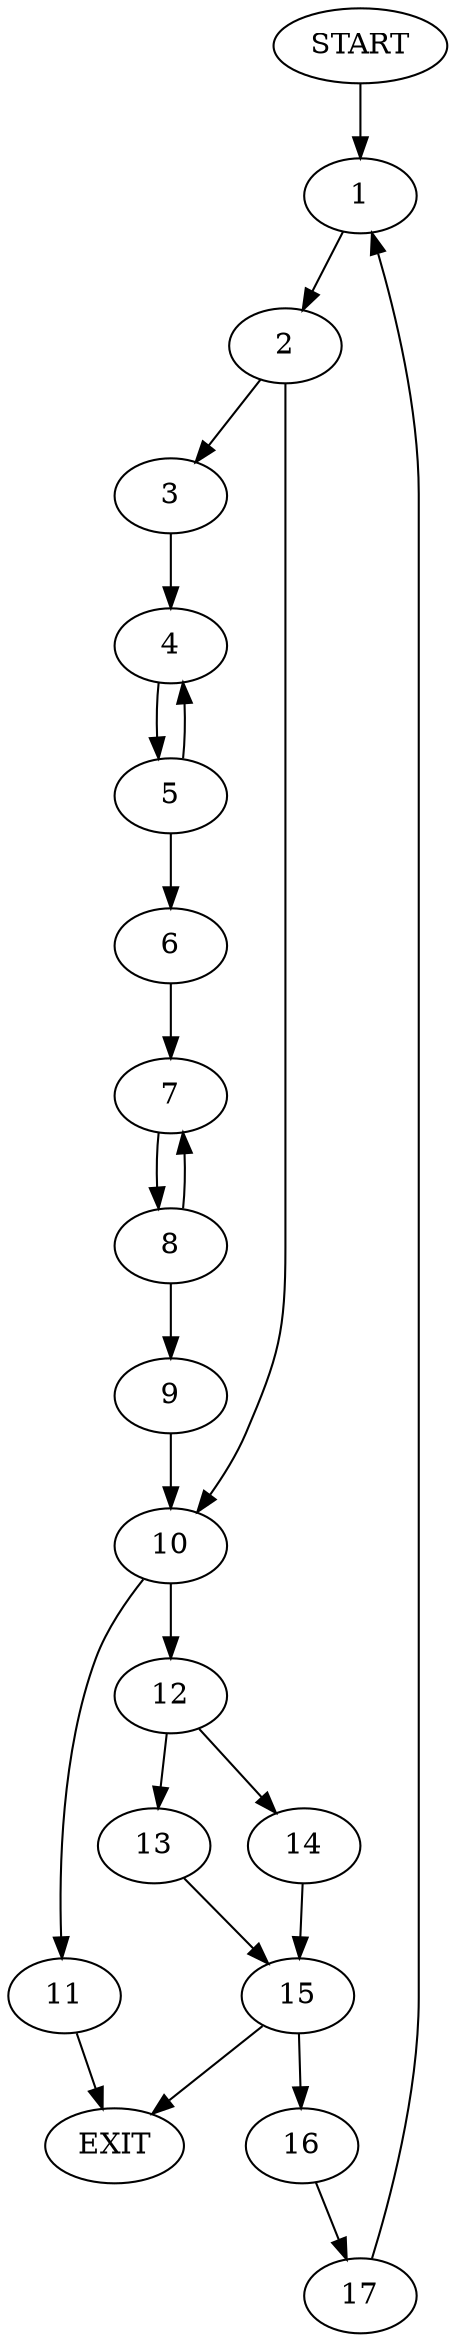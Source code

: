 digraph { 
0 [label="START"];
1;
2;
3;
4;
5;
6;
7;
8;
9;
10;
11;
12;
13;
14;
15;
16;
17;
18[label="EXIT"];
0 -> 1;
1 -> 2;
2 -> 3;
2 -> 10;
3 -> 4;
4 -> 5;
5 -> 4;
5 -> 6;
6 -> 7;
7 -> 8;
8 -> 7;
8 -> 9;
9 -> 10;
10 -> 11;
10 -> 12;
11 -> 18;
12 -> 13;
12 -> 14;
13 -> 15;
14 -> 15;
15 -> 18;
15 -> 16;
16 -> 17;
17 -> 1;
}